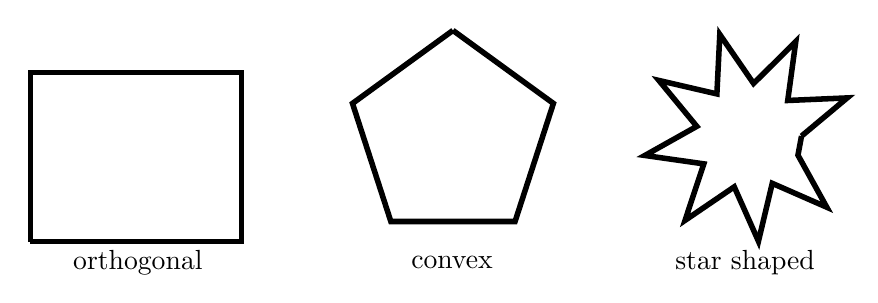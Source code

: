% This file was created by matlab2tikz v0.4.0.
% Copyright (c) 2008--2013, Nico Schlömer <nico.schloemer@gmail.com>
% All rights reserved.
% 
% The latest updates can be retrieved from
%   http://www.mathworks.com/matlabcentral/fileexchange/22022-matlab2tikz
% where you can also make suggestions and rate matlab2tikz.
% 
% % -*- root: TestingFigures.tex -*-
% 
\begin{tikzpicture}

\begin{axis}[%
width=11cm,
height=14.556cm,
scale only axis,
xmin=-100,
xmax=4000,
xlabel={$[m]$},
ymin=-2212.688,
ymax=3212.688,
ylabel={$[m]$},
hide axis,
axis x line*=bottom,
axis y line*=left,
y post scale=1
]
\addplot [
color=black,
solid,
line width=2.0pt,
forget plot
]
table[row sep=crcr]{
0 0\\
1000 0\\
1000 800\\
0 800\\
0 0\\
};
\node[right, inner sep=0mm, text=black]
at (axis cs:200,-100,0) {orthogonal};
\addplot [
color=black,
solid,
line width=2.0pt,
forget plot
]
table[row sep=crcr]{
2000 1000\\
1524.472 654.508\\
1706.107 95.492\\
2293.893 95.492\\
2475.528 654.508\\
2000 1000\\
};
\node[right, inner sep=0mm, text=black]
at (axis cs:1800,-100,0) {convex};
\addplot [
color=black,
solid,
line width=2.0pt,
forget plot
]
table[row sep=crcr]{
3650 500\\
3866.236 680.621\\
3584.752 668.424\\
3622.869 947.582\\
3423.067 748.934\\
3263.169 980.913\\
3249.341 699.504\\
2974.891 763.216\\
3154.257 545.937\\
2908.513 408.125\\
3187.446 368.392\\
3098.683 100.991\\
3331.584 259.544\\
3446.134 2.133\\
3511.435 276.209\\
3769.504 163.152\\
3633.118 409.69\\
3650 500\\
};
\node[right, inner sep=0mm, text=black]
at (axis cs:3050,-100,0) {star shaped};
\end{axis}
\end{tikzpicture}%